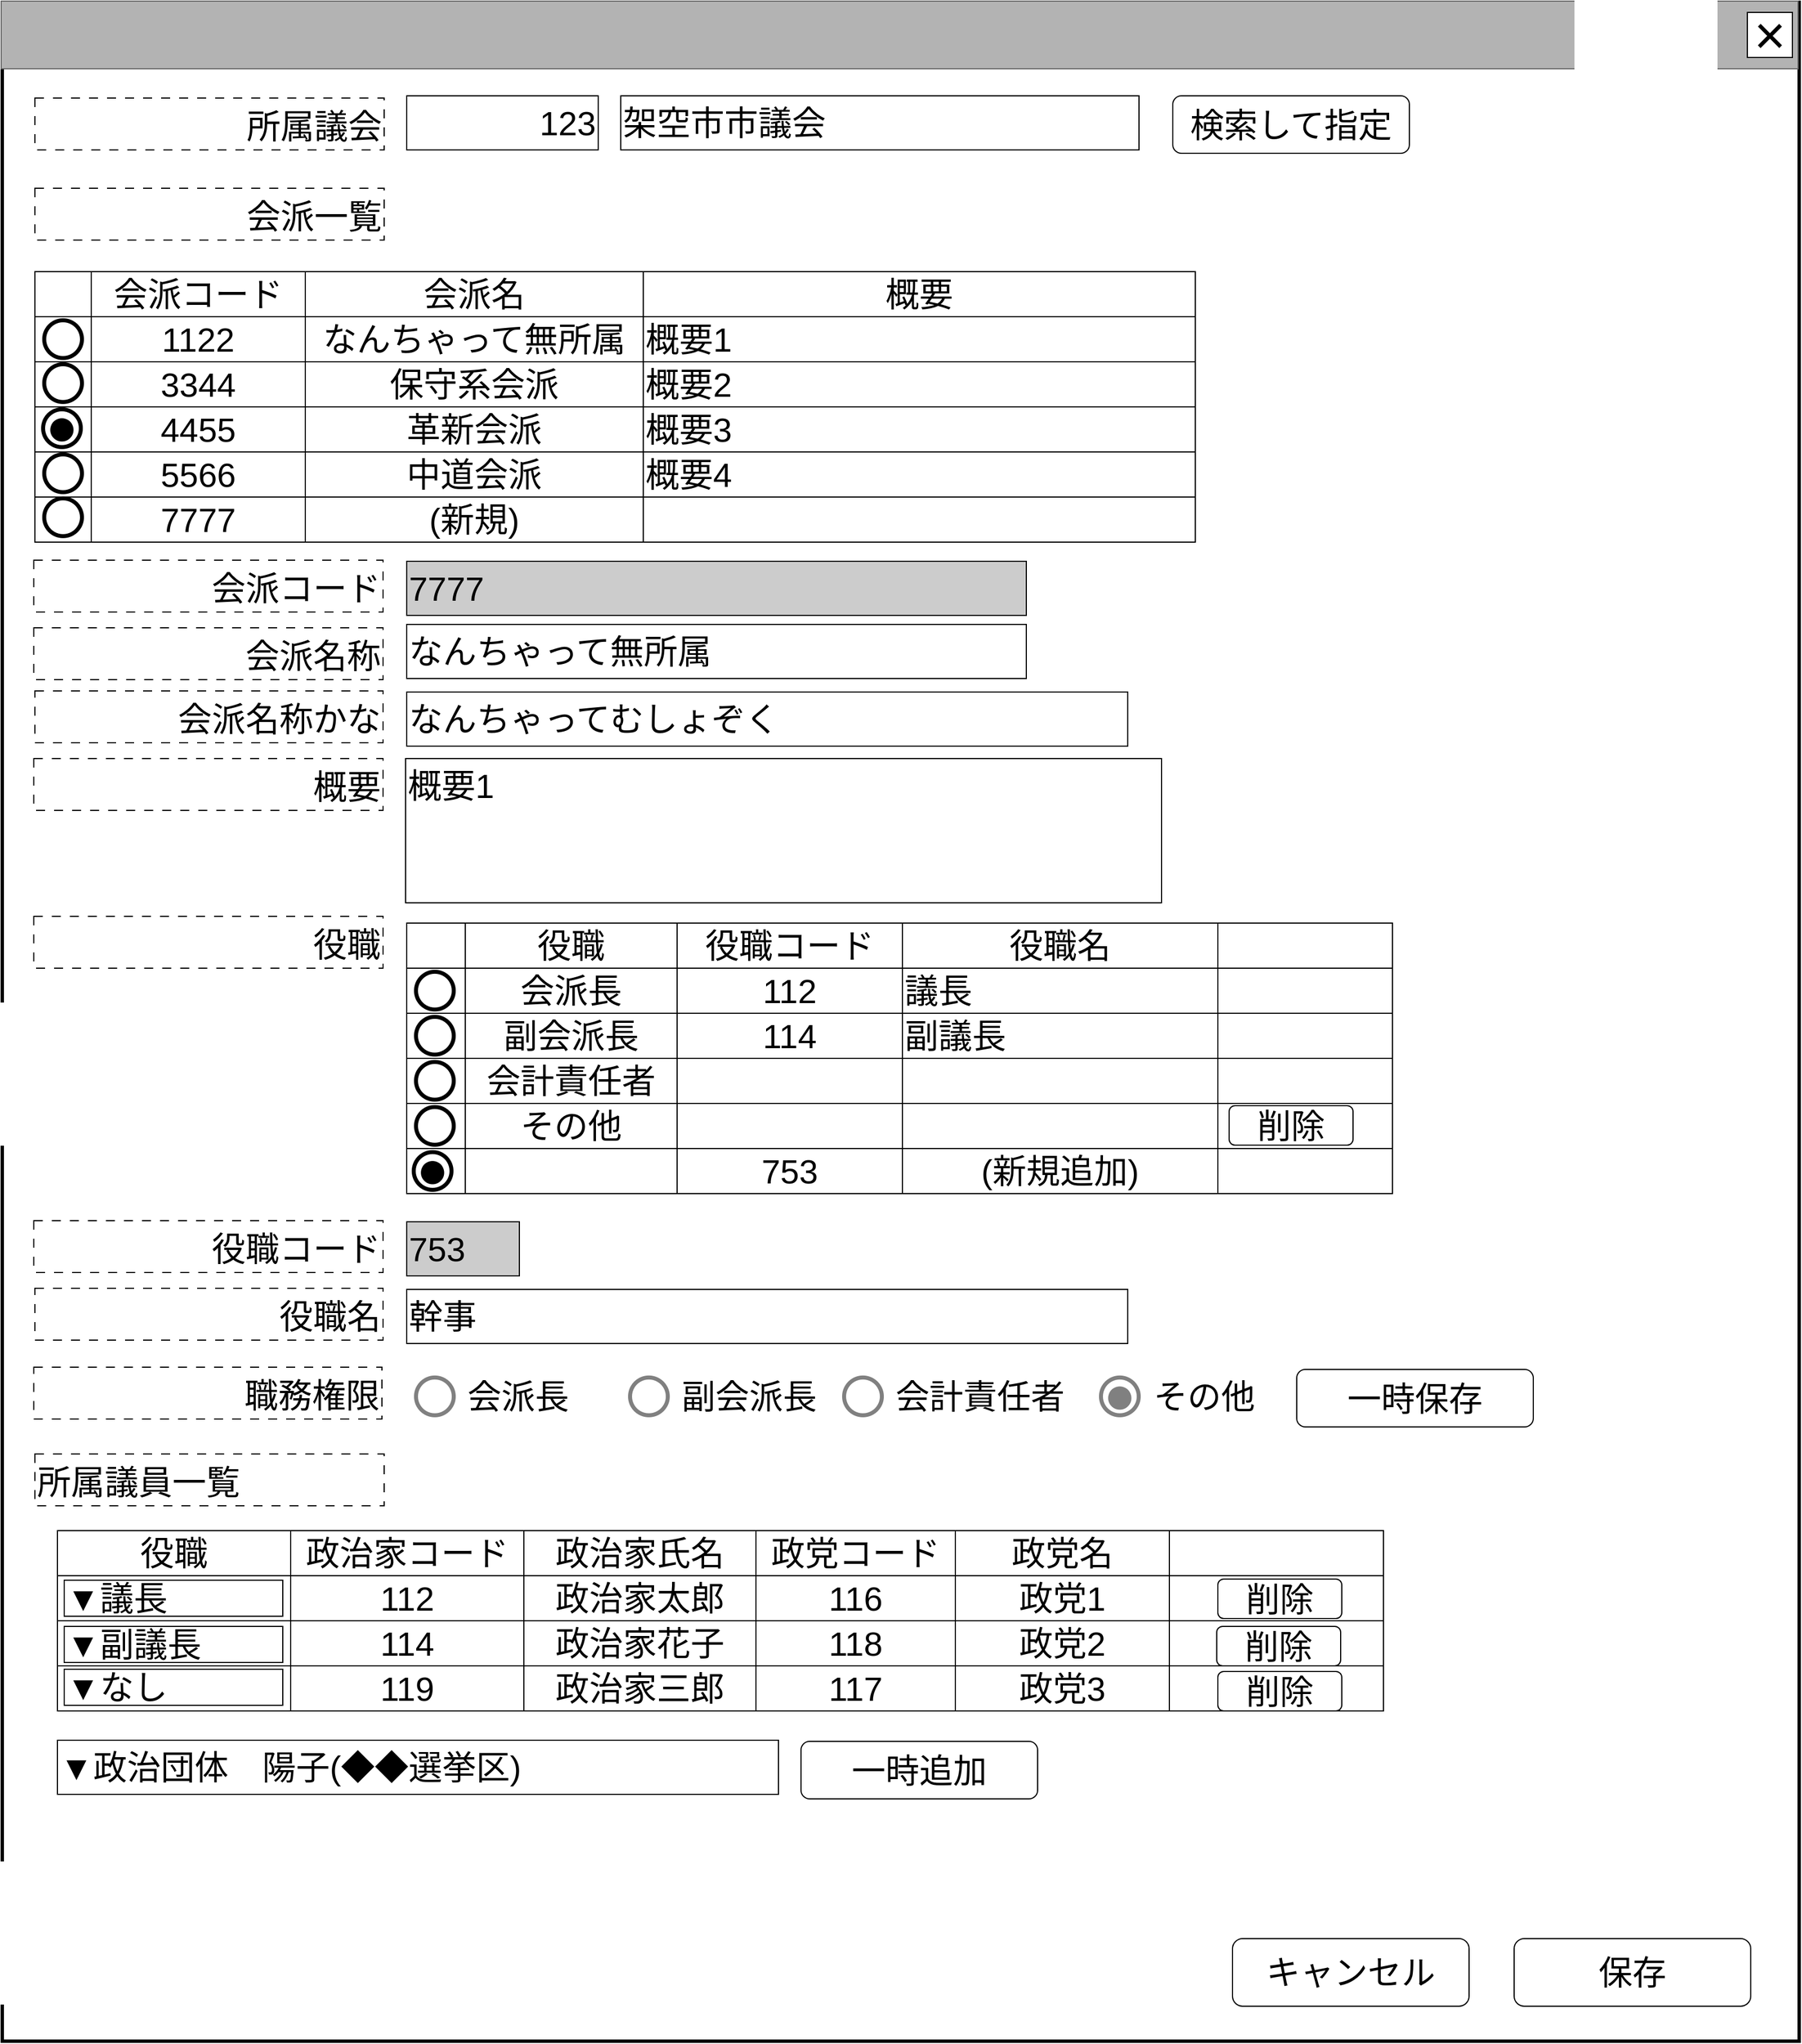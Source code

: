 <mxfile version="24.1.0" type="device">
  <diagram name="ページ1" id="LE8fIzdrHe0wcv1LTvfw">
    <mxGraphModel dx="866" dy="518" grid="1" gridSize="10" guides="1" tooltips="1" connect="1" arrows="1" fold="1" page="1" pageScale="1" pageWidth="1600" pageHeight="1200" math="0" shadow="0">
      <root>
        <mxCell id="0" />
        <mxCell id="cFaB45KztUIKXS-_cTrr-4" value="背景" style="locked=1;" parent="0" visible="0" />
        <mxCell id="cFaB45KztUIKXS-_cTrr-5" value="" style="rounded=0;whiteSpace=wrap;html=1;strokeWidth=3;" parent="cFaB45KztUIKXS-_cTrr-4" vertex="1">
          <mxGeometry x="1" y="1" width="1595" height="1180" as="geometry" />
        </mxCell>
        <mxCell id="cFaB45KztUIKXS-_cTrr-6" value="" style="rounded=0;whiteSpace=wrap;html=1;fillColor=#B3B3B3;fontColor=#333333;strokeColor=#666666;" parent="cFaB45KztUIKXS-_cTrr-4" vertex="1">
          <mxGeometry width="1595" height="60" as="geometry" />
        </mxCell>
        <mxCell id="cFaB45KztUIKXS-_cTrr-7" value="&lt;font style=&quot;font-size: 48px;&quot;&gt;×&lt;/font&gt;" style="rounded=0;whiteSpace=wrap;html=1;" parent="cFaB45KztUIKXS-_cTrr-4" vertex="1">
          <mxGeometry x="1550" y="10" width="40" height="40" as="geometry" />
        </mxCell>
        <mxCell id="cFaB45KztUIKXS-_cTrr-8" value="" style="rounded=0;whiteSpace=wrap;html=1;" parent="cFaB45KztUIKXS-_cTrr-4" vertex="1">
          <mxGeometry x="830" y="670" width="120" height="60" as="geometry" />
        </mxCell>
        <mxCell id="cFaB45KztUIKXS-_cTrr-9" value="ウインドウ" style="locked=1;" parent="0" />
        <mxCell id="cFaB45KztUIKXS-_cTrr-10" value="" style="rounded=0;whiteSpace=wrap;html=1;strokeWidth=3;" parent="cFaB45KztUIKXS-_cTrr-9" vertex="1">
          <mxGeometry x="1" y="1" width="1595" height="1809" as="geometry" />
        </mxCell>
        <mxCell id="cFaB45KztUIKXS-_cTrr-11" value="" style="rounded=0;whiteSpace=wrap;html=1;fillColor=#B3B3B3;fontColor=#333333;strokeColor=#666666;" parent="cFaB45KztUIKXS-_cTrr-9" vertex="1">
          <mxGeometry width="1595" height="60" as="geometry" />
        </mxCell>
        <mxCell id="cFaB45KztUIKXS-_cTrr-12" value="&lt;font style=&quot;font-size: 48px;&quot;&gt;×&lt;/font&gt;" style="rounded=0;whiteSpace=wrap;html=1;" parent="cFaB45KztUIKXS-_cTrr-9" vertex="1">
          <mxGeometry x="1550" y="10" width="40" height="40" as="geometry" />
        </mxCell>
        <mxCell id="cFaB45KztUIKXS-_cTrr-14" value="名称未設定レイヤ" style="" parent="0" />
        <mxCell id="kxWkAaZomFuKM2yIZcbC-56" value="" style="shape=table;startSize=0;container=1;collapsible=0;childLayout=tableLayout;fontSize=16;" parent="cFaB45KztUIKXS-_cTrr-14" vertex="1">
          <mxGeometry x="30" y="240" width="1030" height="240" as="geometry" />
        </mxCell>
        <mxCell id="kxWkAaZomFuKM2yIZcbC-57" value="" style="shape=tableRow;horizontal=0;startSize=0;swimlaneHead=0;swimlaneBody=0;strokeColor=inherit;top=0;left=0;bottom=0;right=0;collapsible=0;dropTarget=0;fillColor=none;points=[[0,0.5],[1,0.5]];portConstraint=eastwest;fontSize=16;" parent="kxWkAaZomFuKM2yIZcbC-56" vertex="1">
          <mxGeometry width="1030" height="40" as="geometry" />
        </mxCell>
        <mxCell id="kxWkAaZomFuKM2yIZcbC-58" value="" style="shape=partialRectangle;html=1;whiteSpace=wrap;connectable=0;strokeColor=inherit;overflow=hidden;fillColor=none;top=0;left=0;bottom=0;right=0;pointerEvents=1;fontSize=16;" parent="kxWkAaZomFuKM2yIZcbC-57" vertex="1">
          <mxGeometry width="50" height="40" as="geometry">
            <mxRectangle width="50" height="40" as="alternateBounds" />
          </mxGeometry>
        </mxCell>
        <mxCell id="auQGhdGy_nrCcuV3ys4A-0" value="&lt;font style=&quot;font-size: 30px;&quot;&gt;会派コード&lt;/font&gt;" style="shape=partialRectangle;html=1;whiteSpace=wrap;connectable=0;strokeColor=inherit;overflow=hidden;fillColor=none;top=0;left=0;bottom=0;right=0;pointerEvents=1;fontSize=16;" parent="kxWkAaZomFuKM2yIZcbC-57" vertex="1">
          <mxGeometry x="50" width="190" height="40" as="geometry">
            <mxRectangle width="190" height="40" as="alternateBounds" />
          </mxGeometry>
        </mxCell>
        <mxCell id="auQGhdGy_nrCcuV3ys4A-6" value="&lt;font style=&quot;font-size: 30px;&quot;&gt;会派名&lt;/font&gt;" style="shape=partialRectangle;html=1;whiteSpace=wrap;connectable=0;strokeColor=inherit;overflow=hidden;fillColor=none;top=0;left=0;bottom=0;right=0;pointerEvents=1;fontSize=16;" parent="kxWkAaZomFuKM2yIZcbC-57" vertex="1">
          <mxGeometry x="240" width="300" height="40" as="geometry">
            <mxRectangle width="300" height="40" as="alternateBounds" />
          </mxGeometry>
        </mxCell>
        <mxCell id="kxWkAaZomFuKM2yIZcbC-61" value="&lt;font style=&quot;font-size: 30px;&quot;&gt;概要&lt;/font&gt;" style="shape=partialRectangle;html=1;whiteSpace=wrap;connectable=0;strokeColor=inherit;overflow=hidden;fillColor=none;top=0;left=0;bottom=0;right=0;pointerEvents=1;fontSize=16;" parent="kxWkAaZomFuKM2yIZcbC-57" vertex="1">
          <mxGeometry x="540" width="490" height="40" as="geometry">
            <mxRectangle width="490" height="40" as="alternateBounds" />
          </mxGeometry>
        </mxCell>
        <mxCell id="kxWkAaZomFuKM2yIZcbC-64" value="" style="shape=tableRow;horizontal=0;startSize=0;swimlaneHead=0;swimlaneBody=0;strokeColor=inherit;top=0;left=0;bottom=0;right=0;collapsible=0;dropTarget=0;fillColor=none;points=[[0,0.5],[1,0.5]];portConstraint=eastwest;fontSize=16;" parent="kxWkAaZomFuKM2yIZcbC-56" vertex="1">
          <mxGeometry y="40" width="1030" height="40" as="geometry" />
        </mxCell>
        <mxCell id="kxWkAaZomFuKM2yIZcbC-65" value="" style="shape=partialRectangle;html=1;whiteSpace=wrap;connectable=0;strokeColor=inherit;overflow=hidden;fillColor=none;top=0;left=0;bottom=0;right=0;pointerEvents=1;fontSize=16;" parent="kxWkAaZomFuKM2yIZcbC-64" vertex="1">
          <mxGeometry width="50" height="40" as="geometry">
            <mxRectangle width="50" height="40" as="alternateBounds" />
          </mxGeometry>
        </mxCell>
        <mxCell id="auQGhdGy_nrCcuV3ys4A-1" value="&lt;font style=&quot;font-size: 30px;&quot;&gt;1122&lt;/font&gt;" style="shape=partialRectangle;html=1;whiteSpace=wrap;connectable=0;strokeColor=inherit;overflow=hidden;fillColor=none;top=0;left=0;bottom=0;right=0;pointerEvents=1;fontSize=16;" parent="kxWkAaZomFuKM2yIZcbC-64" vertex="1">
          <mxGeometry x="50" width="190" height="40" as="geometry">
            <mxRectangle width="190" height="40" as="alternateBounds" />
          </mxGeometry>
        </mxCell>
        <mxCell id="auQGhdGy_nrCcuV3ys4A-7" value="&lt;font style=&quot;font-size: 30px;&quot;&gt;なんちゃって無所属&lt;/font&gt;" style="shape=partialRectangle;html=1;whiteSpace=wrap;connectable=0;strokeColor=inherit;overflow=hidden;fillColor=none;top=0;left=0;bottom=0;right=0;pointerEvents=1;fontSize=16;" parent="kxWkAaZomFuKM2yIZcbC-64" vertex="1">
          <mxGeometry x="240" width="300" height="40" as="geometry">
            <mxRectangle width="300" height="40" as="alternateBounds" />
          </mxGeometry>
        </mxCell>
        <mxCell id="kxWkAaZomFuKM2yIZcbC-68" value="&lt;font style=&quot;font-size: 30px;&quot;&gt;概要1&lt;/font&gt;" style="shape=partialRectangle;html=1;whiteSpace=wrap;connectable=0;strokeColor=inherit;overflow=hidden;fillColor=none;top=0;left=0;bottom=0;right=0;pointerEvents=1;fontSize=16;align=left;" parent="kxWkAaZomFuKM2yIZcbC-64" vertex="1">
          <mxGeometry x="540" width="490" height="40" as="geometry">
            <mxRectangle width="490" height="40" as="alternateBounds" />
          </mxGeometry>
        </mxCell>
        <mxCell id="kxWkAaZomFuKM2yIZcbC-71" value="" style="shape=tableRow;horizontal=0;startSize=0;swimlaneHead=0;swimlaneBody=0;strokeColor=inherit;top=0;left=0;bottom=0;right=0;collapsible=0;dropTarget=0;fillColor=none;points=[[0,0.5],[1,0.5]];portConstraint=eastwest;fontSize=16;align=left;" parent="kxWkAaZomFuKM2yIZcbC-56" vertex="1">
          <mxGeometry y="80" width="1030" height="40" as="geometry" />
        </mxCell>
        <mxCell id="kxWkAaZomFuKM2yIZcbC-72" value="" style="shape=partialRectangle;html=1;whiteSpace=wrap;connectable=0;strokeColor=inherit;overflow=hidden;fillColor=none;top=0;left=0;bottom=0;right=0;pointerEvents=1;fontSize=16;" parent="kxWkAaZomFuKM2yIZcbC-71" vertex="1">
          <mxGeometry width="50" height="40" as="geometry">
            <mxRectangle width="50" height="40" as="alternateBounds" />
          </mxGeometry>
        </mxCell>
        <mxCell id="auQGhdGy_nrCcuV3ys4A-2" value="&lt;font style=&quot;font-size: 30px;&quot;&gt;3344&lt;/font&gt;" style="shape=partialRectangle;html=1;whiteSpace=wrap;connectable=0;strokeColor=inherit;overflow=hidden;fillColor=none;top=0;left=0;bottom=0;right=0;pointerEvents=1;fontSize=16;" parent="kxWkAaZomFuKM2yIZcbC-71" vertex="1">
          <mxGeometry x="50" width="190" height="40" as="geometry">
            <mxRectangle width="190" height="40" as="alternateBounds" />
          </mxGeometry>
        </mxCell>
        <mxCell id="auQGhdGy_nrCcuV3ys4A-8" value="&lt;font style=&quot;font-size: 30px;&quot;&gt;保守系会派&lt;br&gt;&lt;/font&gt;" style="shape=partialRectangle;html=1;whiteSpace=wrap;connectable=0;strokeColor=inherit;overflow=hidden;fillColor=none;top=0;left=0;bottom=0;right=0;pointerEvents=1;fontSize=16;" parent="kxWkAaZomFuKM2yIZcbC-71" vertex="1">
          <mxGeometry x="240" width="300" height="40" as="geometry">
            <mxRectangle width="300" height="40" as="alternateBounds" />
          </mxGeometry>
        </mxCell>
        <mxCell id="kxWkAaZomFuKM2yIZcbC-75" value="&lt;font style=&quot;font-size: 30px;&quot;&gt;概要2&lt;/font&gt;" style="shape=partialRectangle;html=1;whiteSpace=wrap;connectable=0;strokeColor=inherit;overflow=hidden;fillColor=none;top=0;left=0;bottom=0;right=0;pointerEvents=1;fontSize=16;align=left;" parent="kxWkAaZomFuKM2yIZcbC-71" vertex="1">
          <mxGeometry x="540" width="490" height="40" as="geometry">
            <mxRectangle width="490" height="40" as="alternateBounds" />
          </mxGeometry>
        </mxCell>
        <mxCell id="kxWkAaZomFuKM2yIZcbC-78" style="shape=tableRow;horizontal=0;startSize=0;swimlaneHead=0;swimlaneBody=0;strokeColor=inherit;top=0;left=0;bottom=0;right=0;collapsible=0;dropTarget=0;fillColor=none;points=[[0,0.5],[1,0.5]];portConstraint=eastwest;fontSize=16;" parent="kxWkAaZomFuKM2yIZcbC-56" vertex="1">
          <mxGeometry y="120" width="1030" height="40" as="geometry" />
        </mxCell>
        <mxCell id="kxWkAaZomFuKM2yIZcbC-79" style="shape=partialRectangle;html=1;whiteSpace=wrap;connectable=0;strokeColor=inherit;overflow=hidden;fillColor=none;top=0;left=0;bottom=0;right=0;pointerEvents=1;fontSize=16;" parent="kxWkAaZomFuKM2yIZcbC-78" vertex="1">
          <mxGeometry width="50" height="40" as="geometry">
            <mxRectangle width="50" height="40" as="alternateBounds" />
          </mxGeometry>
        </mxCell>
        <mxCell id="auQGhdGy_nrCcuV3ys4A-3" value="&lt;font style=&quot;font-size: 30px;&quot;&gt;4455&lt;/font&gt;" style="shape=partialRectangle;html=1;whiteSpace=wrap;connectable=0;strokeColor=inherit;overflow=hidden;fillColor=none;top=0;left=0;bottom=0;right=0;pointerEvents=1;fontSize=16;" parent="kxWkAaZomFuKM2yIZcbC-78" vertex="1">
          <mxGeometry x="50" width="190" height="40" as="geometry">
            <mxRectangle width="190" height="40" as="alternateBounds" />
          </mxGeometry>
        </mxCell>
        <mxCell id="auQGhdGy_nrCcuV3ys4A-9" value="&lt;font style=&quot;font-size: 30px;&quot;&gt;革新会派&lt;br&gt;&lt;/font&gt;" style="shape=partialRectangle;html=1;whiteSpace=wrap;connectable=0;strokeColor=inherit;overflow=hidden;fillColor=none;top=0;left=0;bottom=0;right=0;pointerEvents=1;fontSize=16;" parent="kxWkAaZomFuKM2yIZcbC-78" vertex="1">
          <mxGeometry x="240" width="300" height="40" as="geometry">
            <mxRectangle width="300" height="40" as="alternateBounds" />
          </mxGeometry>
        </mxCell>
        <mxCell id="kxWkAaZomFuKM2yIZcbC-82" value="&lt;span style=&quot;font-size: 30px;&quot;&gt;概要3&lt;/span&gt;" style="shape=partialRectangle;html=1;whiteSpace=wrap;connectable=0;strokeColor=inherit;overflow=hidden;fillColor=none;top=0;left=0;bottom=0;right=0;pointerEvents=1;fontSize=16;align=left;" parent="kxWkAaZomFuKM2yIZcbC-78" vertex="1">
          <mxGeometry x="540" width="490" height="40" as="geometry">
            <mxRectangle width="490" height="40" as="alternateBounds" />
          </mxGeometry>
        </mxCell>
        <mxCell id="kxWkAaZomFuKM2yIZcbC-85" style="shape=tableRow;horizontal=0;startSize=0;swimlaneHead=0;swimlaneBody=0;strokeColor=inherit;top=0;left=0;bottom=0;right=0;collapsible=0;dropTarget=0;fillColor=none;points=[[0,0.5],[1,0.5]];portConstraint=eastwest;fontSize=16;" parent="kxWkAaZomFuKM2yIZcbC-56" vertex="1">
          <mxGeometry y="160" width="1030" height="40" as="geometry" />
        </mxCell>
        <mxCell id="kxWkAaZomFuKM2yIZcbC-86" style="shape=partialRectangle;html=1;whiteSpace=wrap;connectable=0;strokeColor=inherit;overflow=hidden;fillColor=none;top=0;left=0;bottom=0;right=0;pointerEvents=1;fontSize=16;" parent="kxWkAaZomFuKM2yIZcbC-85" vertex="1">
          <mxGeometry width="50" height="40" as="geometry">
            <mxRectangle width="50" height="40" as="alternateBounds" />
          </mxGeometry>
        </mxCell>
        <mxCell id="auQGhdGy_nrCcuV3ys4A-4" value="&lt;font style=&quot;font-size: 30px;&quot;&gt;5566&lt;/font&gt;" style="shape=partialRectangle;html=1;whiteSpace=wrap;connectable=0;strokeColor=inherit;overflow=hidden;fillColor=none;top=0;left=0;bottom=0;right=0;pointerEvents=1;fontSize=16;" parent="kxWkAaZomFuKM2yIZcbC-85" vertex="1">
          <mxGeometry x="50" width="190" height="40" as="geometry">
            <mxRectangle width="190" height="40" as="alternateBounds" />
          </mxGeometry>
        </mxCell>
        <mxCell id="auQGhdGy_nrCcuV3ys4A-10" value="&lt;font style=&quot;font-size: 30px;&quot;&gt;中道会派&lt;/font&gt;" style="shape=partialRectangle;html=1;whiteSpace=wrap;connectable=0;strokeColor=inherit;overflow=hidden;fillColor=none;top=0;left=0;bottom=0;right=0;pointerEvents=1;fontSize=16;" parent="kxWkAaZomFuKM2yIZcbC-85" vertex="1">
          <mxGeometry x="240" width="300" height="40" as="geometry">
            <mxRectangle width="300" height="40" as="alternateBounds" />
          </mxGeometry>
        </mxCell>
        <mxCell id="kxWkAaZomFuKM2yIZcbC-89" value="&lt;div style=&quot;&quot;&gt;&lt;span style=&quot;font-size: 30px; background-color: initial;&quot;&gt;概要4&lt;/span&gt;&lt;/div&gt;" style="shape=partialRectangle;html=1;whiteSpace=wrap;connectable=0;strokeColor=inherit;overflow=hidden;fillColor=none;top=0;left=0;bottom=0;right=0;pointerEvents=1;fontSize=16;align=left;" parent="kxWkAaZomFuKM2yIZcbC-85" vertex="1">
          <mxGeometry x="540" width="490" height="40" as="geometry">
            <mxRectangle width="490" height="40" as="alternateBounds" />
          </mxGeometry>
        </mxCell>
        <mxCell id="kxWkAaZomFuKM2yIZcbC-92" style="shape=tableRow;horizontal=0;startSize=0;swimlaneHead=0;swimlaneBody=0;strokeColor=inherit;top=0;left=0;bottom=0;right=0;collapsible=0;dropTarget=0;fillColor=none;points=[[0,0.5],[1,0.5]];portConstraint=eastwest;fontSize=16;" parent="kxWkAaZomFuKM2yIZcbC-56" vertex="1">
          <mxGeometry y="200" width="1030" height="40" as="geometry" />
        </mxCell>
        <mxCell id="kxWkAaZomFuKM2yIZcbC-93" style="shape=partialRectangle;html=1;whiteSpace=wrap;connectable=0;strokeColor=inherit;overflow=hidden;fillColor=none;top=0;left=0;bottom=0;right=0;pointerEvents=1;fontSize=16;" parent="kxWkAaZomFuKM2yIZcbC-92" vertex="1">
          <mxGeometry width="50" height="40" as="geometry">
            <mxRectangle width="50" height="40" as="alternateBounds" />
          </mxGeometry>
        </mxCell>
        <mxCell id="auQGhdGy_nrCcuV3ys4A-5" value="&lt;font style=&quot;font-size: 30px;&quot;&gt;7777&lt;/font&gt;" style="shape=partialRectangle;html=1;whiteSpace=wrap;connectable=0;strokeColor=inherit;overflow=hidden;fillColor=none;top=0;left=0;bottom=0;right=0;pointerEvents=1;fontSize=16;" parent="kxWkAaZomFuKM2yIZcbC-92" vertex="1">
          <mxGeometry x="50" width="190" height="40" as="geometry">
            <mxRectangle width="190" height="40" as="alternateBounds" />
          </mxGeometry>
        </mxCell>
        <mxCell id="auQGhdGy_nrCcuV3ys4A-11" value="&lt;font style=&quot;font-size: 30px;&quot;&gt;(新規)&lt;/font&gt;" style="shape=partialRectangle;html=1;whiteSpace=wrap;connectable=0;strokeColor=inherit;overflow=hidden;fillColor=none;top=0;left=0;bottom=0;right=0;pointerEvents=1;fontSize=16;" parent="kxWkAaZomFuKM2yIZcbC-92" vertex="1">
          <mxGeometry x="240" width="300" height="40" as="geometry">
            <mxRectangle width="300" height="40" as="alternateBounds" />
          </mxGeometry>
        </mxCell>
        <mxCell id="kxWkAaZomFuKM2yIZcbC-96" style="shape=partialRectangle;html=1;whiteSpace=wrap;connectable=0;strokeColor=inherit;overflow=hidden;fillColor=none;top=0;left=0;bottom=0;right=0;pointerEvents=1;fontSize=16;" parent="kxWkAaZomFuKM2yIZcbC-92" vertex="1">
          <mxGeometry x="540" width="490" height="40" as="geometry">
            <mxRectangle width="490" height="40" as="alternateBounds" />
          </mxGeometry>
        </mxCell>
        <mxCell id="cDHuPOXS9VM1hq6QltUD-37" value="&lt;span style=&quot;font-size: 30px;&quot;&gt;概要&lt;/span&gt;" style="rounded=0;whiteSpace=wrap;html=1;align=right;dashed=1;dashPattern=8 8;verticalAlign=bottom;" parent="cFaB45KztUIKXS-_cTrr-14" vertex="1">
          <mxGeometry x="29" y="672" width="310" height="46" as="geometry" />
        </mxCell>
        <mxCell id="cDHuPOXS9VM1hq6QltUD-43" value="&lt;span style=&quot;font-size: 30px;&quot;&gt;会派コード&lt;/span&gt;" style="rounded=0;whiteSpace=wrap;html=1;align=right;dashed=1;dashPattern=8 8;verticalAlign=bottom;" parent="cFaB45KztUIKXS-_cTrr-14" vertex="1">
          <mxGeometry x="29" y="496" width="310" height="46" as="geometry" />
        </mxCell>
        <mxCell id="cDHuPOXS9VM1hq6QltUD-46" value="&lt;span style=&quot;font-size: 30px;&quot;&gt;なんちゃって無所属&lt;/span&gt;" style="rounded=0;whiteSpace=wrap;html=1;align=left;" parent="cFaB45KztUIKXS-_cTrr-14" vertex="1">
          <mxGeometry x="360" y="553" width="550" height="48" as="geometry" />
        </mxCell>
        <mxCell id="cDHuPOXS9VM1hq6QltUD-47" value="&lt;span style=&quot;font-size: 30px;&quot;&gt;会派名称かな&lt;/span&gt;" style="rounded=0;whiteSpace=wrap;html=1;align=right;dashed=1;dashPattern=8 8;verticalAlign=bottom;" parent="cFaB45KztUIKXS-_cTrr-14" vertex="1">
          <mxGeometry x="30" y="612" width="309" height="46" as="geometry" />
        </mxCell>
        <mxCell id="cDHuPOXS9VM1hq6QltUD-48" value="&lt;span style=&quot;font-size: 30px;&quot;&gt;なんちゃってむしょぞく&lt;/span&gt;" style="rounded=0;whiteSpace=wrap;html=1;align=left;" parent="cFaB45KztUIKXS-_cTrr-14" vertex="1">
          <mxGeometry x="360" y="613" width="640" height="48" as="geometry" />
        </mxCell>
        <mxCell id="cDHuPOXS9VM1hq6QltUD-49" value="&lt;font style=&quot;font-size: 30px;&quot;&gt;7777&lt;/font&gt;" style="rounded=0;whiteSpace=wrap;html=1;align=left;fillColor=#CCCCCC;" parent="cFaB45KztUIKXS-_cTrr-14" vertex="1">
          <mxGeometry x="360" y="497" width="550" height="48" as="geometry" />
        </mxCell>
        <mxCell id="kxWkAaZomFuKM2yIZcbC-49" value="&lt;font style=&quot;font-size: 84px;&quot;&gt;○&lt;/font&gt;" style="text;html=1;strokeColor=none;fillColor=none;align=center;verticalAlign=middle;whiteSpace=wrap;rounded=0;fontSize=60;" parent="cFaB45KztUIKXS-_cTrr-14" vertex="1">
          <mxGeometry x="25" y="281" width="60" height="30" as="geometry" />
        </mxCell>
        <mxCell id="kxWkAaZomFuKM2yIZcbC-51" value="&lt;font style=&quot;font-size: 84px;&quot;&gt;○&lt;/font&gt;" style="text;html=1;strokeColor=none;fillColor=none;align=center;verticalAlign=middle;whiteSpace=wrap;rounded=0;fontSize=60;" parent="cFaB45KztUIKXS-_cTrr-14" vertex="1">
          <mxGeometry x="25" y="320" width="60" height="30" as="geometry" />
        </mxCell>
        <mxCell id="kxWkAaZomFuKM2yIZcbC-53" value="&lt;font style=&quot;font-size: 84px;&quot;&gt;○&lt;/font&gt;" style="text;html=1;strokeColor=none;fillColor=none;align=center;verticalAlign=middle;whiteSpace=wrap;rounded=0;fontSize=60;" parent="cFaB45KztUIKXS-_cTrr-14" vertex="1">
          <mxGeometry x="24" y="360" width="60" height="30" as="geometry" />
        </mxCell>
        <mxCell id="kxWkAaZomFuKM2yIZcbC-54" value="&lt;font style=&quot;font-size: 48px;&quot;&gt;●&lt;/font&gt;" style="text;html=1;strokeColor=none;fillColor=none;align=center;verticalAlign=middle;whiteSpace=wrap;rounded=0;fontSize=48;" parent="cFaB45KztUIKXS-_cTrr-14" vertex="1">
          <mxGeometry x="24" y="362" width="60" height="30" as="geometry" />
        </mxCell>
        <mxCell id="kxWkAaZomFuKM2yIZcbC-55" value="&lt;font style=&quot;font-size: 84px;&quot;&gt;○&lt;/font&gt;" style="text;html=1;strokeColor=none;fillColor=none;align=center;verticalAlign=middle;whiteSpace=wrap;rounded=0;fontSize=60;" parent="cFaB45KztUIKXS-_cTrr-14" vertex="1">
          <mxGeometry x="25" y="400" width="60" height="30" as="geometry" />
        </mxCell>
        <mxCell id="kxWkAaZomFuKM2yIZcbC-106" value="&lt;span style=&quot;font-size: 30px;&quot;&gt;概要1&lt;br&gt;&lt;/span&gt;" style="rounded=0;whiteSpace=wrap;html=1;align=left;verticalAlign=top;" parent="cFaB45KztUIKXS-_cTrr-14" vertex="1">
          <mxGeometry x="359" y="672" width="671" height="128" as="geometry" />
        </mxCell>
        <mxCell id="kxWkAaZomFuKM2yIZcbC-107" value="&lt;span style=&quot;font-size: 30px;&quot;&gt;123&lt;br&gt;&lt;/span&gt;" style="rounded=0;whiteSpace=wrap;html=1;align=right;" parent="cFaB45KztUIKXS-_cTrr-14" vertex="1">
          <mxGeometry x="360" y="84" width="170" height="48" as="geometry" />
        </mxCell>
        <mxCell id="kxWkAaZomFuKM2yIZcbC-108" value="&lt;span style=&quot;font-size: 30px;&quot;&gt;所属議会&lt;/span&gt;" style="rounded=0;whiteSpace=wrap;html=1;align=right;dashed=1;dashPattern=8 8;verticalAlign=bottom;" parent="cFaB45KztUIKXS-_cTrr-14" vertex="1">
          <mxGeometry x="30" y="86" width="310" height="46" as="geometry" />
        </mxCell>
        <mxCell id="kxWkAaZomFuKM2yIZcbC-109" value="&lt;font style=&quot;font-size: 30px;&quot;&gt;架空市市議会&lt;/font&gt;&lt;span style=&quot;font-size: 30px;&quot;&gt;&lt;br&gt;&lt;/span&gt;" style="rounded=0;whiteSpace=wrap;html=1;align=left;" parent="cFaB45KztUIKXS-_cTrr-14" vertex="1">
          <mxGeometry x="550" y="84" width="460" height="48" as="geometry" />
        </mxCell>
        <mxCell id="kxWkAaZomFuKM2yIZcbC-110" value="&lt;span style=&quot;font-size: 30px;&quot;&gt;会派一覧&lt;/span&gt;" style="rounded=0;whiteSpace=wrap;html=1;align=right;dashed=1;dashPattern=8 8;verticalAlign=bottom;" parent="cFaB45KztUIKXS-_cTrr-14" vertex="1">
          <mxGeometry x="30" y="166" width="310" height="46" as="geometry" />
        </mxCell>
        <mxCell id="kxWkAaZomFuKM2yIZcbC-111" value="" style="shape=table;startSize=0;container=1;collapsible=0;childLayout=tableLayout;fontSize=16;" parent="cFaB45KztUIKXS-_cTrr-14" vertex="1">
          <mxGeometry x="50" y="1357" width="1177" height="160" as="geometry" />
        </mxCell>
        <mxCell id="kxWkAaZomFuKM2yIZcbC-112" value="" style="shape=tableRow;horizontal=0;startSize=0;swimlaneHead=0;swimlaneBody=0;strokeColor=inherit;top=0;left=0;bottom=0;right=0;collapsible=0;dropTarget=0;fillColor=none;points=[[0,0.5],[1,0.5]];portConstraint=eastwest;fontSize=16;" parent="kxWkAaZomFuKM2yIZcbC-111" vertex="1">
          <mxGeometry width="1177" height="40" as="geometry" />
        </mxCell>
        <mxCell id="h00NxnYhf-O3vJvK6x-P-5" value="&lt;font style=&quot;font-size: 30px;&quot;&gt;役職&lt;/font&gt;" style="shape=partialRectangle;html=1;whiteSpace=wrap;connectable=0;strokeColor=inherit;overflow=hidden;fillColor=none;top=0;left=0;bottom=0;right=0;pointerEvents=1;fontSize=16;" parent="kxWkAaZomFuKM2yIZcbC-112" vertex="1">
          <mxGeometry width="207" height="40" as="geometry">
            <mxRectangle width="207" height="40" as="alternateBounds" />
          </mxGeometry>
        </mxCell>
        <mxCell id="kxWkAaZomFuKM2yIZcbC-113" value="&lt;font style=&quot;font-size: 30px;&quot;&gt;政治家コード&lt;/font&gt;" style="shape=partialRectangle;html=1;whiteSpace=wrap;connectable=0;strokeColor=inherit;overflow=hidden;fillColor=none;top=0;left=0;bottom=0;right=0;pointerEvents=1;fontSize=16;" parent="kxWkAaZomFuKM2yIZcbC-112" vertex="1">
          <mxGeometry x="207" width="207" height="40" as="geometry">
            <mxRectangle width="207" height="40" as="alternateBounds" />
          </mxGeometry>
        </mxCell>
        <mxCell id="kxWkAaZomFuKM2yIZcbC-114" value="&lt;font style=&quot;font-size: 30px;&quot;&gt;政治家氏名&lt;/font&gt;" style="shape=partialRectangle;html=1;whiteSpace=wrap;connectable=0;strokeColor=inherit;overflow=hidden;fillColor=none;top=0;left=0;bottom=0;right=0;pointerEvents=1;fontSize=16;" parent="kxWkAaZomFuKM2yIZcbC-112" vertex="1">
          <mxGeometry x="414" width="206" height="40" as="geometry">
            <mxRectangle width="206" height="40" as="alternateBounds" />
          </mxGeometry>
        </mxCell>
        <mxCell id="kxWkAaZomFuKM2yIZcbC-115" value="&lt;font style=&quot;font-size: 30px;&quot;&gt;政党コード&lt;/font&gt;" style="shape=partialRectangle;html=1;whiteSpace=wrap;connectable=0;strokeColor=inherit;overflow=hidden;fillColor=none;top=0;left=0;bottom=0;right=0;pointerEvents=1;fontSize=16;" parent="kxWkAaZomFuKM2yIZcbC-112" vertex="1">
          <mxGeometry x="620" width="177" height="40" as="geometry">
            <mxRectangle width="177" height="40" as="alternateBounds" />
          </mxGeometry>
        </mxCell>
        <mxCell id="kxWkAaZomFuKM2yIZcbC-131" value="&lt;font style=&quot;font-size: 30px;&quot;&gt;政党名&lt;/font&gt;" style="shape=partialRectangle;html=1;whiteSpace=wrap;connectable=0;strokeColor=inherit;overflow=hidden;fillColor=none;top=0;left=0;bottom=0;right=0;pointerEvents=1;fontSize=16;" parent="kxWkAaZomFuKM2yIZcbC-112" vertex="1">
          <mxGeometry x="797" width="190" height="40" as="geometry">
            <mxRectangle width="190" height="40" as="alternateBounds" />
          </mxGeometry>
        </mxCell>
        <mxCell id="kdS2us7QfJVSO1tXntZr-59" style="shape=partialRectangle;html=1;whiteSpace=wrap;connectable=0;strokeColor=inherit;overflow=hidden;fillColor=none;top=0;left=0;bottom=0;right=0;pointerEvents=1;fontSize=16;" parent="kxWkAaZomFuKM2yIZcbC-112" vertex="1">
          <mxGeometry x="987" width="190" height="40" as="geometry">
            <mxRectangle width="190" height="40" as="alternateBounds" />
          </mxGeometry>
        </mxCell>
        <mxCell id="kxWkAaZomFuKM2yIZcbC-116" value="" style="shape=tableRow;horizontal=0;startSize=0;swimlaneHead=0;swimlaneBody=0;strokeColor=inherit;top=0;left=0;bottom=0;right=0;collapsible=0;dropTarget=0;fillColor=none;points=[[0,0.5],[1,0.5]];portConstraint=eastwest;fontSize=16;" parent="kxWkAaZomFuKM2yIZcbC-111" vertex="1">
          <mxGeometry y="40" width="1177" height="40" as="geometry" />
        </mxCell>
        <mxCell id="h00NxnYhf-O3vJvK6x-P-6" style="shape=partialRectangle;html=1;whiteSpace=wrap;connectable=0;strokeColor=inherit;overflow=hidden;fillColor=none;top=0;left=0;bottom=0;right=0;pointerEvents=1;fontSize=16;" parent="kxWkAaZomFuKM2yIZcbC-116" vertex="1">
          <mxGeometry width="207" height="40" as="geometry">
            <mxRectangle width="207" height="40" as="alternateBounds" />
          </mxGeometry>
        </mxCell>
        <mxCell id="kxWkAaZomFuKM2yIZcbC-117" value="&lt;font style=&quot;font-size: 30px;&quot;&gt;112&lt;/font&gt;" style="shape=partialRectangle;html=1;whiteSpace=wrap;connectable=0;strokeColor=inherit;overflow=hidden;fillColor=none;top=0;left=0;bottom=0;right=0;pointerEvents=1;fontSize=16;" parent="kxWkAaZomFuKM2yIZcbC-116" vertex="1">
          <mxGeometry x="207" width="207" height="40" as="geometry">
            <mxRectangle width="207" height="40" as="alternateBounds" />
          </mxGeometry>
        </mxCell>
        <mxCell id="kxWkAaZomFuKM2yIZcbC-118" value="&lt;font style=&quot;font-size: 30px;&quot;&gt;政治家太郎&lt;/font&gt;" style="shape=partialRectangle;html=1;whiteSpace=wrap;connectable=0;strokeColor=inherit;overflow=hidden;fillColor=none;top=0;left=0;bottom=0;right=0;pointerEvents=1;fontSize=16;" parent="kxWkAaZomFuKM2yIZcbC-116" vertex="1">
          <mxGeometry x="414" width="206" height="40" as="geometry">
            <mxRectangle width="206" height="40" as="alternateBounds" />
          </mxGeometry>
        </mxCell>
        <mxCell id="kxWkAaZomFuKM2yIZcbC-119" value="&lt;font style=&quot;font-size: 30px;&quot;&gt;116&lt;/font&gt;" style="shape=partialRectangle;html=1;whiteSpace=wrap;connectable=0;strokeColor=inherit;overflow=hidden;fillColor=none;top=0;left=0;bottom=0;right=0;pointerEvents=1;fontSize=16;" parent="kxWkAaZomFuKM2yIZcbC-116" vertex="1">
          <mxGeometry x="620" width="177" height="40" as="geometry">
            <mxRectangle width="177" height="40" as="alternateBounds" />
          </mxGeometry>
        </mxCell>
        <mxCell id="kxWkAaZomFuKM2yIZcbC-132" value="&lt;font style=&quot;font-size: 30px;&quot;&gt;政党1&lt;/font&gt;" style="shape=partialRectangle;html=1;whiteSpace=wrap;connectable=0;strokeColor=inherit;overflow=hidden;fillColor=none;top=0;left=0;bottom=0;right=0;pointerEvents=1;fontSize=16;" parent="kxWkAaZomFuKM2yIZcbC-116" vertex="1">
          <mxGeometry x="797" width="190" height="40" as="geometry">
            <mxRectangle width="190" height="40" as="alternateBounds" />
          </mxGeometry>
        </mxCell>
        <mxCell id="kdS2us7QfJVSO1tXntZr-60" value="" style="shape=partialRectangle;html=1;whiteSpace=wrap;connectable=0;strokeColor=inherit;overflow=hidden;fillColor=none;top=0;left=0;bottom=0;right=0;pointerEvents=1;fontSize=16;" parent="kxWkAaZomFuKM2yIZcbC-116" vertex="1">
          <mxGeometry x="987" width="190" height="40" as="geometry">
            <mxRectangle width="190" height="40" as="alternateBounds" />
          </mxGeometry>
        </mxCell>
        <mxCell id="kxWkAaZomFuKM2yIZcbC-120" value="" style="shape=tableRow;horizontal=0;startSize=0;swimlaneHead=0;swimlaneBody=0;strokeColor=inherit;top=0;left=0;bottom=0;right=0;collapsible=0;dropTarget=0;fillColor=none;points=[[0,0.5],[1,0.5]];portConstraint=eastwest;fontSize=16;" parent="kxWkAaZomFuKM2yIZcbC-111" vertex="1">
          <mxGeometry y="80" width="1177" height="40" as="geometry" />
        </mxCell>
        <mxCell id="h00NxnYhf-O3vJvK6x-P-7" style="shape=partialRectangle;html=1;whiteSpace=wrap;connectable=0;strokeColor=inherit;overflow=hidden;fillColor=none;top=0;left=0;bottom=0;right=0;pointerEvents=1;fontSize=16;" parent="kxWkAaZomFuKM2yIZcbC-120" vertex="1">
          <mxGeometry width="207" height="40" as="geometry">
            <mxRectangle width="207" height="40" as="alternateBounds" />
          </mxGeometry>
        </mxCell>
        <mxCell id="kxWkAaZomFuKM2yIZcbC-121" value="&lt;font style=&quot;font-size: 30px;&quot;&gt;114&lt;/font&gt;" style="shape=partialRectangle;html=1;whiteSpace=wrap;connectable=0;strokeColor=inherit;overflow=hidden;fillColor=none;top=0;left=0;bottom=0;right=0;pointerEvents=1;fontSize=16;" parent="kxWkAaZomFuKM2yIZcbC-120" vertex="1">
          <mxGeometry x="207" width="207" height="40" as="geometry">
            <mxRectangle width="207" height="40" as="alternateBounds" />
          </mxGeometry>
        </mxCell>
        <mxCell id="kxWkAaZomFuKM2yIZcbC-122" value="&lt;font style=&quot;font-size: 30px;&quot;&gt;政治家花子&lt;/font&gt;" style="shape=partialRectangle;html=1;whiteSpace=wrap;connectable=0;strokeColor=inherit;overflow=hidden;fillColor=none;top=0;left=0;bottom=0;right=0;pointerEvents=1;fontSize=16;" parent="kxWkAaZomFuKM2yIZcbC-120" vertex="1">
          <mxGeometry x="414" width="206" height="40" as="geometry">
            <mxRectangle width="206" height="40" as="alternateBounds" />
          </mxGeometry>
        </mxCell>
        <mxCell id="kxWkAaZomFuKM2yIZcbC-123" value="&lt;font style=&quot;font-size: 30px;&quot;&gt;118&lt;/font&gt;" style="shape=partialRectangle;html=1;whiteSpace=wrap;connectable=0;strokeColor=inherit;overflow=hidden;fillColor=none;top=0;left=0;bottom=0;right=0;pointerEvents=1;fontSize=16;" parent="kxWkAaZomFuKM2yIZcbC-120" vertex="1">
          <mxGeometry x="620" width="177" height="40" as="geometry">
            <mxRectangle width="177" height="40" as="alternateBounds" />
          </mxGeometry>
        </mxCell>
        <mxCell id="kxWkAaZomFuKM2yIZcbC-133" value="&lt;font style=&quot;font-size: 30px;&quot;&gt;政党2&lt;/font&gt;" style="shape=partialRectangle;html=1;whiteSpace=wrap;connectable=0;strokeColor=inherit;overflow=hidden;fillColor=none;top=0;left=0;bottom=0;right=0;pointerEvents=1;fontSize=16;" parent="kxWkAaZomFuKM2yIZcbC-120" vertex="1">
          <mxGeometry x="797" width="190" height="40" as="geometry">
            <mxRectangle width="190" height="40" as="alternateBounds" />
          </mxGeometry>
        </mxCell>
        <mxCell id="kdS2us7QfJVSO1tXntZr-61" style="shape=partialRectangle;html=1;whiteSpace=wrap;connectable=0;strokeColor=inherit;overflow=hidden;fillColor=none;top=0;left=0;bottom=0;right=0;pointerEvents=1;fontSize=16;" parent="kxWkAaZomFuKM2yIZcbC-120" vertex="1">
          <mxGeometry x="987" width="190" height="40" as="geometry">
            <mxRectangle width="190" height="40" as="alternateBounds" />
          </mxGeometry>
        </mxCell>
        <mxCell id="h00NxnYhf-O3vJvK6x-P-10" style="shape=tableRow;horizontal=0;startSize=0;swimlaneHead=0;swimlaneBody=0;strokeColor=inherit;top=0;left=0;bottom=0;right=0;collapsible=0;dropTarget=0;fillColor=none;points=[[0,0.5],[1,0.5]];portConstraint=eastwest;fontSize=16;" parent="kxWkAaZomFuKM2yIZcbC-111" vertex="1">
          <mxGeometry y="120" width="1177" height="40" as="geometry" />
        </mxCell>
        <mxCell id="h00NxnYhf-O3vJvK6x-P-11" style="shape=partialRectangle;html=1;whiteSpace=wrap;connectable=0;strokeColor=inherit;overflow=hidden;fillColor=none;top=0;left=0;bottom=0;right=0;pointerEvents=1;fontSize=16;" parent="h00NxnYhf-O3vJvK6x-P-10" vertex="1">
          <mxGeometry width="207" height="40" as="geometry">
            <mxRectangle width="207" height="40" as="alternateBounds" />
          </mxGeometry>
        </mxCell>
        <mxCell id="h00NxnYhf-O3vJvK6x-P-12" value="&lt;font style=&quot;font-size: 30px;&quot;&gt;119&lt;/font&gt;" style="shape=partialRectangle;html=1;whiteSpace=wrap;connectable=0;strokeColor=inherit;overflow=hidden;fillColor=none;top=0;left=0;bottom=0;right=0;pointerEvents=1;fontSize=16;" parent="h00NxnYhf-O3vJvK6x-P-10" vertex="1">
          <mxGeometry x="207" width="207" height="40" as="geometry">
            <mxRectangle width="207" height="40" as="alternateBounds" />
          </mxGeometry>
        </mxCell>
        <mxCell id="h00NxnYhf-O3vJvK6x-P-13" value="&lt;font style=&quot;font-size: 30px;&quot;&gt;政治家三郎&lt;/font&gt;" style="shape=partialRectangle;html=1;whiteSpace=wrap;connectable=0;strokeColor=inherit;overflow=hidden;fillColor=none;top=0;left=0;bottom=0;right=0;pointerEvents=1;fontSize=16;" parent="h00NxnYhf-O3vJvK6x-P-10" vertex="1">
          <mxGeometry x="414" width="206" height="40" as="geometry">
            <mxRectangle width="206" height="40" as="alternateBounds" />
          </mxGeometry>
        </mxCell>
        <mxCell id="h00NxnYhf-O3vJvK6x-P-14" value="&lt;font style=&quot;font-size: 30px;&quot;&gt;117&lt;/font&gt;" style="shape=partialRectangle;html=1;whiteSpace=wrap;connectable=0;strokeColor=inherit;overflow=hidden;fillColor=none;top=0;left=0;bottom=0;right=0;pointerEvents=1;fontSize=16;" parent="h00NxnYhf-O3vJvK6x-P-10" vertex="1">
          <mxGeometry x="620" width="177" height="40" as="geometry">
            <mxRectangle width="177" height="40" as="alternateBounds" />
          </mxGeometry>
        </mxCell>
        <mxCell id="h00NxnYhf-O3vJvK6x-P-15" value="&lt;font style=&quot;font-size: 30px;&quot;&gt;政党3&lt;/font&gt;" style="shape=partialRectangle;html=1;whiteSpace=wrap;connectable=0;strokeColor=inherit;overflow=hidden;fillColor=none;top=0;left=0;bottom=0;right=0;pointerEvents=1;fontSize=16;" parent="h00NxnYhf-O3vJvK6x-P-10" vertex="1">
          <mxGeometry x="797" width="190" height="40" as="geometry">
            <mxRectangle width="190" height="40" as="alternateBounds" />
          </mxGeometry>
        </mxCell>
        <mxCell id="kdS2us7QfJVSO1tXntZr-62" style="shape=partialRectangle;html=1;whiteSpace=wrap;connectable=0;strokeColor=inherit;overflow=hidden;fillColor=none;top=0;left=0;bottom=0;right=0;pointerEvents=1;fontSize=16;" parent="h00NxnYhf-O3vJvK6x-P-10" vertex="1">
          <mxGeometry x="987" width="190" height="40" as="geometry">
            <mxRectangle width="190" height="40" as="alternateBounds" />
          </mxGeometry>
        </mxCell>
        <mxCell id="kxWkAaZomFuKM2yIZcbC-124" value="&lt;span style=&quot;font-size: 30px;&quot;&gt;所属議員一覧&lt;/span&gt;" style="rounded=0;whiteSpace=wrap;html=1;align=left;dashed=1;dashPattern=8 8;verticalAlign=bottom;" parent="cFaB45KztUIKXS-_cTrr-14" vertex="1">
          <mxGeometry x="30" y="1289" width="310" height="46" as="geometry" />
        </mxCell>
        <mxCell id="h00NxnYhf-O3vJvK6x-P-8" value="&lt;span style=&quot;font-size: 30px;&quot;&gt;▼議長&lt;/span&gt;" style="rounded=0;whiteSpace=wrap;html=1;align=left;" parent="cFaB45KztUIKXS-_cTrr-14" vertex="1">
          <mxGeometry x="56" y="1401" width="194" height="32" as="geometry" />
        </mxCell>
        <mxCell id="h00NxnYhf-O3vJvK6x-P-9" value="&lt;span style=&quot;font-size: 30px;&quot;&gt;▼副議長&lt;/span&gt;" style="rounded=0;whiteSpace=wrap;html=1;align=left;" parent="cFaB45KztUIKXS-_cTrr-14" vertex="1">
          <mxGeometry x="56" y="1442" width="194" height="32" as="geometry" />
        </mxCell>
        <mxCell id="h00NxnYhf-O3vJvK6x-P-18" value="&lt;span style=&quot;font-size: 30px;&quot;&gt;▼なし&lt;/span&gt;" style="rounded=0;whiteSpace=wrap;html=1;align=left;" parent="cFaB45KztUIKXS-_cTrr-14" vertex="1">
          <mxGeometry x="56" y="1480" width="194" height="32" as="geometry" />
        </mxCell>
        <mxCell id="rvHy--GGJRlwA5ta0w8w-0" value="&lt;span style=&quot;font-size: 30px;&quot;&gt;検索して指定&lt;/span&gt;" style="rounded=1;whiteSpace=wrap;html=1;" parent="cFaB45KztUIKXS-_cTrr-14" vertex="1">
          <mxGeometry x="1040" y="84" width="210" height="51" as="geometry" />
        </mxCell>
        <mxCell id="rvHy--GGJRlwA5ta0w8w-1" value="&lt;font style=&quot;font-size: 84px;&quot;&gt;○&lt;/font&gt;" style="text;html=1;strokeColor=none;fillColor=none;align=center;verticalAlign=middle;whiteSpace=wrap;rounded=0;fontSize=60;" parent="cFaB45KztUIKXS-_cTrr-14" vertex="1">
          <mxGeometry x="25" y="439" width="60" height="30" as="geometry" />
        </mxCell>
        <mxCell id="rvHy--GGJRlwA5ta0w8w-2" value="&lt;span style=&quot;font-size: 30px;&quot;&gt;保存&lt;/span&gt;" style="rounded=1;whiteSpace=wrap;html=1;" parent="cFaB45KztUIKXS-_cTrr-14" vertex="1">
          <mxGeometry x="1343" y="1719" width="210" height="60" as="geometry" />
        </mxCell>
        <mxCell id="rvHy--GGJRlwA5ta0w8w-3" value="&lt;span style=&quot;font-size: 30px;&quot;&gt;キャンセル&lt;/span&gt;" style="rounded=1;whiteSpace=wrap;html=1;" parent="cFaB45KztUIKXS-_cTrr-14" vertex="1">
          <mxGeometry x="1093" y="1719" width="210" height="60" as="geometry" />
        </mxCell>
        <mxCell id="kdS2us7QfJVSO1tXntZr-0" value="&lt;span style=&quot;font-size: 30px;&quot;&gt;役職&lt;/span&gt;" style="rounded=0;whiteSpace=wrap;html=1;align=right;dashed=1;dashPattern=8 8;verticalAlign=bottom;" parent="cFaB45KztUIKXS-_cTrr-14" vertex="1">
          <mxGeometry x="29" y="812" width="310" height="46" as="geometry" />
        </mxCell>
        <mxCell id="kdS2us7QfJVSO1tXntZr-1" value="" style="shape=table;startSize=0;container=1;collapsible=0;childLayout=tableLayout;fontSize=16;" parent="cFaB45KztUIKXS-_cTrr-14" vertex="1">
          <mxGeometry x="360" y="818" width="875" height="240" as="geometry" />
        </mxCell>
        <mxCell id="kdS2us7QfJVSO1tXntZr-2" value="" style="shape=tableRow;horizontal=0;startSize=0;swimlaneHead=0;swimlaneBody=0;strokeColor=inherit;top=0;left=0;bottom=0;right=0;collapsible=0;dropTarget=0;fillColor=none;points=[[0,0.5],[1,0.5]];portConstraint=eastwest;fontSize=16;" parent="kdS2us7QfJVSO1tXntZr-1" vertex="1">
          <mxGeometry width="875" height="40" as="geometry" />
        </mxCell>
        <mxCell id="kdS2us7QfJVSO1tXntZr-38" style="shape=partialRectangle;html=1;whiteSpace=wrap;connectable=0;strokeColor=inherit;overflow=hidden;fillColor=none;top=0;left=0;bottom=0;right=0;pointerEvents=1;fontSize=16;" parent="kdS2us7QfJVSO1tXntZr-2" vertex="1">
          <mxGeometry width="52" height="40" as="geometry">
            <mxRectangle width="52" height="40" as="alternateBounds" />
          </mxGeometry>
        </mxCell>
        <mxCell id="kdS2us7QfJVSO1tXntZr-3" value="&lt;font style=&quot;font-size: 30px;&quot;&gt;役職&lt;/font&gt;" style="shape=partialRectangle;html=1;whiteSpace=wrap;connectable=0;strokeColor=inherit;overflow=hidden;fillColor=none;top=0;left=0;bottom=0;right=0;pointerEvents=1;fontSize=16;" parent="kdS2us7QfJVSO1tXntZr-2" vertex="1">
          <mxGeometry x="52" width="188" height="40" as="geometry">
            <mxRectangle width="188" height="40" as="alternateBounds" />
          </mxGeometry>
        </mxCell>
        <mxCell id="kdS2us7QfJVSO1tXntZr-4" value="&lt;font style=&quot;font-size: 30px;&quot;&gt;役職コード&lt;/font&gt;" style="shape=partialRectangle;html=1;whiteSpace=wrap;connectable=0;strokeColor=inherit;overflow=hidden;fillColor=none;top=0;left=0;bottom=0;right=0;pointerEvents=1;fontSize=16;" parent="kdS2us7QfJVSO1tXntZr-2" vertex="1">
          <mxGeometry x="240" width="200" height="40" as="geometry">
            <mxRectangle width="200" height="40" as="alternateBounds" />
          </mxGeometry>
        </mxCell>
        <mxCell id="kdS2us7QfJVSO1tXntZr-5" value="&lt;span style=&quot;font-size: 30px;&quot;&gt;役職名&lt;/span&gt;" style="shape=partialRectangle;html=1;whiteSpace=wrap;connectable=0;strokeColor=inherit;overflow=hidden;fillColor=none;top=0;left=0;bottom=0;right=0;pointerEvents=1;fontSize=16;" parent="kdS2us7QfJVSO1tXntZr-2" vertex="1">
          <mxGeometry x="440" width="280" height="40" as="geometry">
            <mxRectangle width="280" height="40" as="alternateBounds" />
          </mxGeometry>
        </mxCell>
        <mxCell id="kdS2us7QfJVSO1tXntZr-6" value="" style="shape=partialRectangle;html=1;whiteSpace=wrap;connectable=0;strokeColor=inherit;overflow=hidden;fillColor=none;top=0;left=0;bottom=0;right=0;pointerEvents=1;fontSize=16;" parent="kdS2us7QfJVSO1tXntZr-2" vertex="1">
          <mxGeometry x="720" width="155" height="40" as="geometry">
            <mxRectangle width="155" height="40" as="alternateBounds" />
          </mxGeometry>
        </mxCell>
        <mxCell id="kdS2us7QfJVSO1tXntZr-8" value="" style="shape=tableRow;horizontal=0;startSize=0;swimlaneHead=0;swimlaneBody=0;strokeColor=inherit;top=0;left=0;bottom=0;right=0;collapsible=0;dropTarget=0;fillColor=none;points=[[0,0.5],[1,0.5]];portConstraint=eastwest;fontSize=16;" parent="kdS2us7QfJVSO1tXntZr-1" vertex="1">
          <mxGeometry y="40" width="875" height="40" as="geometry" />
        </mxCell>
        <mxCell id="kdS2us7QfJVSO1tXntZr-39" style="shape=partialRectangle;html=1;whiteSpace=wrap;connectable=0;strokeColor=inherit;overflow=hidden;fillColor=none;top=0;left=0;bottom=0;right=0;pointerEvents=1;fontSize=16;" parent="kdS2us7QfJVSO1tXntZr-8" vertex="1">
          <mxGeometry width="52" height="40" as="geometry">
            <mxRectangle width="52" height="40" as="alternateBounds" />
          </mxGeometry>
        </mxCell>
        <mxCell id="kdS2us7QfJVSO1tXntZr-9" value="&lt;font style=&quot;font-size: 30px;&quot;&gt;会派長&lt;/font&gt;" style="shape=partialRectangle;html=1;whiteSpace=wrap;connectable=0;strokeColor=inherit;overflow=hidden;fillColor=none;top=0;left=0;bottom=0;right=0;pointerEvents=1;fontSize=16;" parent="kdS2us7QfJVSO1tXntZr-8" vertex="1">
          <mxGeometry x="52" width="188" height="40" as="geometry">
            <mxRectangle width="188" height="40" as="alternateBounds" />
          </mxGeometry>
        </mxCell>
        <mxCell id="kdS2us7QfJVSO1tXntZr-10" value="&lt;font style=&quot;font-size: 30px;&quot;&gt;112&lt;/font&gt;" style="shape=partialRectangle;html=1;whiteSpace=wrap;connectable=0;strokeColor=inherit;overflow=hidden;fillColor=none;top=0;left=0;bottom=0;right=0;pointerEvents=1;fontSize=16;" parent="kdS2us7QfJVSO1tXntZr-8" vertex="1">
          <mxGeometry x="240" width="200" height="40" as="geometry">
            <mxRectangle width="200" height="40" as="alternateBounds" />
          </mxGeometry>
        </mxCell>
        <mxCell id="kdS2us7QfJVSO1tXntZr-11" value="&lt;font style=&quot;font-size: 30px;&quot;&gt;議長&lt;/font&gt;" style="shape=partialRectangle;html=1;whiteSpace=wrap;connectable=0;strokeColor=inherit;overflow=hidden;fillColor=none;top=0;left=0;bottom=0;right=0;pointerEvents=1;fontSize=16;align=left;" parent="kdS2us7QfJVSO1tXntZr-8" vertex="1">
          <mxGeometry x="440" width="280" height="40" as="geometry">
            <mxRectangle width="280" height="40" as="alternateBounds" />
          </mxGeometry>
        </mxCell>
        <mxCell id="kdS2us7QfJVSO1tXntZr-12" value="" style="shape=partialRectangle;html=1;whiteSpace=wrap;connectable=0;strokeColor=inherit;overflow=hidden;fillColor=none;top=0;left=0;bottom=0;right=0;pointerEvents=1;fontSize=16;" parent="kdS2us7QfJVSO1tXntZr-8" vertex="1">
          <mxGeometry x="720" width="155" height="40" as="geometry">
            <mxRectangle width="155" height="40" as="alternateBounds" />
          </mxGeometry>
        </mxCell>
        <mxCell id="kdS2us7QfJVSO1tXntZr-14" value="" style="shape=tableRow;horizontal=0;startSize=0;swimlaneHead=0;swimlaneBody=0;strokeColor=inherit;top=0;left=0;bottom=0;right=0;collapsible=0;dropTarget=0;fillColor=none;points=[[0,0.5],[1,0.5]];portConstraint=eastwest;fontSize=16;" parent="kdS2us7QfJVSO1tXntZr-1" vertex="1">
          <mxGeometry y="80" width="875" height="40" as="geometry" />
        </mxCell>
        <mxCell id="kdS2us7QfJVSO1tXntZr-40" style="shape=partialRectangle;html=1;whiteSpace=wrap;connectable=0;strokeColor=inherit;overflow=hidden;fillColor=none;top=0;left=0;bottom=0;right=0;pointerEvents=1;fontSize=16;" parent="kdS2us7QfJVSO1tXntZr-14" vertex="1">
          <mxGeometry width="52" height="40" as="geometry">
            <mxRectangle width="52" height="40" as="alternateBounds" />
          </mxGeometry>
        </mxCell>
        <mxCell id="kdS2us7QfJVSO1tXntZr-15" value="&lt;font style=&quot;font-size: 30px;&quot;&gt;副会派長&lt;/font&gt;" style="shape=partialRectangle;html=1;whiteSpace=wrap;connectable=0;strokeColor=inherit;overflow=hidden;fillColor=none;top=0;left=0;bottom=0;right=0;pointerEvents=1;fontSize=16;" parent="kdS2us7QfJVSO1tXntZr-14" vertex="1">
          <mxGeometry x="52" width="188" height="40" as="geometry">
            <mxRectangle width="188" height="40" as="alternateBounds" />
          </mxGeometry>
        </mxCell>
        <mxCell id="kdS2us7QfJVSO1tXntZr-16" value="&lt;font style=&quot;font-size: 30px;&quot;&gt;114&lt;/font&gt;" style="shape=partialRectangle;html=1;whiteSpace=wrap;connectable=0;strokeColor=inherit;overflow=hidden;fillColor=none;top=0;left=0;bottom=0;right=0;pointerEvents=1;fontSize=16;" parent="kdS2us7QfJVSO1tXntZr-14" vertex="1">
          <mxGeometry x="240" width="200" height="40" as="geometry">
            <mxRectangle width="200" height="40" as="alternateBounds" />
          </mxGeometry>
        </mxCell>
        <mxCell id="kdS2us7QfJVSO1tXntZr-17" value="&lt;font style=&quot;font-size: 30px;&quot;&gt;副議長&lt;/font&gt;" style="shape=partialRectangle;html=1;whiteSpace=wrap;connectable=0;strokeColor=inherit;overflow=hidden;fillColor=none;top=0;left=0;bottom=0;right=0;pointerEvents=1;fontSize=16;align=left;" parent="kdS2us7QfJVSO1tXntZr-14" vertex="1">
          <mxGeometry x="440" width="280" height="40" as="geometry">
            <mxRectangle width="280" height="40" as="alternateBounds" />
          </mxGeometry>
        </mxCell>
        <mxCell id="kdS2us7QfJVSO1tXntZr-18" value="" style="shape=partialRectangle;html=1;whiteSpace=wrap;connectable=0;strokeColor=inherit;overflow=hidden;fillColor=none;top=0;left=0;bottom=0;right=0;pointerEvents=1;fontSize=16;" parent="kdS2us7QfJVSO1tXntZr-14" vertex="1">
          <mxGeometry x="720" width="155" height="40" as="geometry">
            <mxRectangle width="155" height="40" as="alternateBounds" />
          </mxGeometry>
        </mxCell>
        <mxCell id="kdS2us7QfJVSO1tXntZr-20" style="shape=tableRow;horizontal=0;startSize=0;swimlaneHead=0;swimlaneBody=0;strokeColor=inherit;top=0;left=0;bottom=0;right=0;collapsible=0;dropTarget=0;fillColor=none;points=[[0,0.5],[1,0.5]];portConstraint=eastwest;fontSize=16;" parent="kdS2us7QfJVSO1tXntZr-1" vertex="1">
          <mxGeometry y="120" width="875" height="40" as="geometry" />
        </mxCell>
        <mxCell id="kdS2us7QfJVSO1tXntZr-41" style="shape=partialRectangle;html=1;whiteSpace=wrap;connectable=0;strokeColor=inherit;overflow=hidden;fillColor=none;top=0;left=0;bottom=0;right=0;pointerEvents=1;fontSize=16;" parent="kdS2us7QfJVSO1tXntZr-20" vertex="1">
          <mxGeometry width="52" height="40" as="geometry">
            <mxRectangle width="52" height="40" as="alternateBounds" />
          </mxGeometry>
        </mxCell>
        <mxCell id="kdS2us7QfJVSO1tXntZr-21" value="&lt;font style=&quot;font-size: 30px;&quot;&gt;会計責任者&lt;/font&gt;" style="shape=partialRectangle;html=1;whiteSpace=wrap;connectable=0;strokeColor=inherit;overflow=hidden;fillColor=none;top=0;left=0;bottom=0;right=0;pointerEvents=1;fontSize=16;" parent="kdS2us7QfJVSO1tXntZr-20" vertex="1">
          <mxGeometry x="52" width="188" height="40" as="geometry">
            <mxRectangle width="188" height="40" as="alternateBounds" />
          </mxGeometry>
        </mxCell>
        <mxCell id="kdS2us7QfJVSO1tXntZr-22" value="" style="shape=partialRectangle;html=1;whiteSpace=wrap;connectable=0;strokeColor=inherit;overflow=hidden;fillColor=none;top=0;left=0;bottom=0;right=0;pointerEvents=1;fontSize=16;" parent="kdS2us7QfJVSO1tXntZr-20" vertex="1">
          <mxGeometry x="240" width="200" height="40" as="geometry">
            <mxRectangle width="200" height="40" as="alternateBounds" />
          </mxGeometry>
        </mxCell>
        <mxCell id="kdS2us7QfJVSO1tXntZr-23" value="" style="shape=partialRectangle;html=1;whiteSpace=wrap;connectable=0;strokeColor=inherit;overflow=hidden;fillColor=none;top=0;left=0;bottom=0;right=0;pointerEvents=1;fontSize=16;" parent="kdS2us7QfJVSO1tXntZr-20" vertex="1">
          <mxGeometry x="440" width="280" height="40" as="geometry">
            <mxRectangle width="280" height="40" as="alternateBounds" />
          </mxGeometry>
        </mxCell>
        <mxCell id="kdS2us7QfJVSO1tXntZr-24" value="" style="shape=partialRectangle;html=1;whiteSpace=wrap;connectable=0;strokeColor=inherit;overflow=hidden;fillColor=none;top=0;left=0;bottom=0;right=0;pointerEvents=1;fontSize=16;" parent="kdS2us7QfJVSO1tXntZr-20" vertex="1">
          <mxGeometry x="720" width="155" height="40" as="geometry">
            <mxRectangle width="155" height="40" as="alternateBounds" />
          </mxGeometry>
        </mxCell>
        <mxCell id="kdS2us7QfJVSO1tXntZr-32" style="shape=tableRow;horizontal=0;startSize=0;swimlaneHead=0;swimlaneBody=0;strokeColor=inherit;top=0;left=0;bottom=0;right=0;collapsible=0;dropTarget=0;fillColor=none;points=[[0,0.5],[1,0.5]];portConstraint=eastwest;fontSize=16;" parent="kdS2us7QfJVSO1tXntZr-1" vertex="1">
          <mxGeometry y="160" width="875" height="40" as="geometry" />
        </mxCell>
        <mxCell id="kdS2us7QfJVSO1tXntZr-42" style="shape=partialRectangle;html=1;whiteSpace=wrap;connectable=0;strokeColor=inherit;overflow=hidden;fillColor=none;top=0;left=0;bottom=0;right=0;pointerEvents=1;fontSize=16;" parent="kdS2us7QfJVSO1tXntZr-32" vertex="1">
          <mxGeometry width="52" height="40" as="geometry">
            <mxRectangle width="52" height="40" as="alternateBounds" />
          </mxGeometry>
        </mxCell>
        <mxCell id="kdS2us7QfJVSO1tXntZr-33" value="&lt;font style=&quot;font-size: 30px;&quot;&gt;その他&lt;/font&gt;" style="shape=partialRectangle;html=1;whiteSpace=wrap;connectable=0;strokeColor=inherit;overflow=hidden;fillColor=none;top=0;left=0;bottom=0;right=0;pointerEvents=1;fontSize=16;" parent="kdS2us7QfJVSO1tXntZr-32" vertex="1">
          <mxGeometry x="52" width="188" height="40" as="geometry">
            <mxRectangle width="188" height="40" as="alternateBounds" />
          </mxGeometry>
        </mxCell>
        <mxCell id="kdS2us7QfJVSO1tXntZr-34" style="shape=partialRectangle;html=1;whiteSpace=wrap;connectable=0;strokeColor=inherit;overflow=hidden;fillColor=none;top=0;left=0;bottom=0;right=0;pointerEvents=1;fontSize=16;" parent="kdS2us7QfJVSO1tXntZr-32" vertex="1">
          <mxGeometry x="240" width="200" height="40" as="geometry">
            <mxRectangle width="200" height="40" as="alternateBounds" />
          </mxGeometry>
        </mxCell>
        <mxCell id="kdS2us7QfJVSO1tXntZr-35" style="shape=partialRectangle;html=1;whiteSpace=wrap;connectable=0;strokeColor=inherit;overflow=hidden;fillColor=none;top=0;left=0;bottom=0;right=0;pointerEvents=1;fontSize=16;" parent="kdS2us7QfJVSO1tXntZr-32" vertex="1">
          <mxGeometry x="440" width="280" height="40" as="geometry">
            <mxRectangle width="280" height="40" as="alternateBounds" />
          </mxGeometry>
        </mxCell>
        <mxCell id="kdS2us7QfJVSO1tXntZr-36" value="" style="shape=partialRectangle;html=1;whiteSpace=wrap;connectable=0;strokeColor=inherit;overflow=hidden;fillColor=none;top=0;left=0;bottom=0;right=0;pointerEvents=1;fontSize=16;" parent="kdS2us7QfJVSO1tXntZr-32" vertex="1">
          <mxGeometry x="720" width="155" height="40" as="geometry">
            <mxRectangle width="155" height="40" as="alternateBounds" />
          </mxGeometry>
        </mxCell>
        <mxCell id="kdS2us7QfJVSO1tXntZr-26" style="shape=tableRow;horizontal=0;startSize=0;swimlaneHead=0;swimlaneBody=0;strokeColor=inherit;top=0;left=0;bottom=0;right=0;collapsible=0;dropTarget=0;fillColor=none;points=[[0,0.5],[1,0.5]];portConstraint=eastwest;fontSize=16;" parent="kdS2us7QfJVSO1tXntZr-1" vertex="1">
          <mxGeometry y="200" width="875" height="40" as="geometry" />
        </mxCell>
        <mxCell id="kdS2us7QfJVSO1tXntZr-43" style="shape=partialRectangle;html=1;whiteSpace=wrap;connectable=0;strokeColor=inherit;overflow=hidden;fillColor=none;top=0;left=0;bottom=0;right=0;pointerEvents=1;fontSize=16;" parent="kdS2us7QfJVSO1tXntZr-26" vertex="1">
          <mxGeometry width="52" height="40" as="geometry">
            <mxRectangle width="52" height="40" as="alternateBounds" />
          </mxGeometry>
        </mxCell>
        <mxCell id="kdS2us7QfJVSO1tXntZr-27" value="" style="shape=partialRectangle;html=1;whiteSpace=wrap;connectable=0;strokeColor=inherit;overflow=hidden;fillColor=none;top=0;left=0;bottom=0;right=0;pointerEvents=1;fontSize=16;" parent="kdS2us7QfJVSO1tXntZr-26" vertex="1">
          <mxGeometry x="52" width="188" height="40" as="geometry">
            <mxRectangle width="188" height="40" as="alternateBounds" />
          </mxGeometry>
        </mxCell>
        <mxCell id="kdS2us7QfJVSO1tXntZr-28" value="&lt;font style=&quot;font-size: 30px;&quot;&gt;753&lt;/font&gt;" style="shape=partialRectangle;html=1;whiteSpace=wrap;connectable=0;strokeColor=inherit;overflow=hidden;fillColor=none;top=0;left=0;bottom=0;right=0;pointerEvents=1;fontSize=16;" parent="kdS2us7QfJVSO1tXntZr-26" vertex="1">
          <mxGeometry x="240" width="200" height="40" as="geometry">
            <mxRectangle width="200" height="40" as="alternateBounds" />
          </mxGeometry>
        </mxCell>
        <mxCell id="kdS2us7QfJVSO1tXntZr-29" value="&lt;font style=&quot;font-size: 30px;&quot;&gt;(新規追加)&lt;/font&gt;" style="shape=partialRectangle;html=1;whiteSpace=wrap;connectable=0;strokeColor=inherit;overflow=hidden;fillColor=none;top=0;left=0;bottom=0;right=0;pointerEvents=1;fontSize=16;" parent="kdS2us7QfJVSO1tXntZr-26" vertex="1">
          <mxGeometry x="440" width="280" height="40" as="geometry">
            <mxRectangle width="280" height="40" as="alternateBounds" />
          </mxGeometry>
        </mxCell>
        <mxCell id="kdS2us7QfJVSO1tXntZr-30" style="shape=partialRectangle;html=1;whiteSpace=wrap;connectable=0;strokeColor=inherit;overflow=hidden;fillColor=none;top=0;left=0;bottom=0;right=0;pointerEvents=1;fontSize=16;" parent="kdS2us7QfJVSO1tXntZr-26" vertex="1">
          <mxGeometry x="720" width="155" height="40" as="geometry">
            <mxRectangle width="155" height="40" as="alternateBounds" />
          </mxGeometry>
        </mxCell>
        <mxCell id="kdS2us7QfJVSO1tXntZr-44" value="&lt;font style=&quot;font-size: 84px;&quot;&gt;○&lt;/font&gt;" style="text;html=1;strokeColor=none;fillColor=none;align=center;verticalAlign=middle;whiteSpace=wrap;rounded=0;fontSize=60;" parent="cFaB45KztUIKXS-_cTrr-14" vertex="1">
          <mxGeometry x="355" y="859" width="60" height="30" as="geometry" />
        </mxCell>
        <mxCell id="kdS2us7QfJVSO1tXntZr-45" style="shape=partialRectangle;html=1;whiteSpace=wrap;connectable=0;strokeColor=inherit;overflow=hidden;fillColor=none;top=0;left=0;bottom=0;right=0;pointerEvents=1;fontSize=16;" parent="cFaB45KztUIKXS-_cTrr-14" vertex="1">
          <mxGeometry x="359" y="1019" width="50" height="40" as="geometry">
            <mxRectangle width="50" height="40" as="alternateBounds" />
          </mxGeometry>
        </mxCell>
        <mxCell id="kdS2us7QfJVSO1tXntZr-46" value="&lt;font style=&quot;font-size: 84px;&quot;&gt;○&lt;/font&gt;" style="text;html=1;strokeColor=none;fillColor=none;align=center;verticalAlign=middle;whiteSpace=wrap;rounded=0;fontSize=60;" parent="cFaB45KztUIKXS-_cTrr-14" vertex="1">
          <mxGeometry x="353" y="1019" width="60" height="30" as="geometry" />
        </mxCell>
        <mxCell id="kdS2us7QfJVSO1tXntZr-47" value="&lt;font style=&quot;font-size: 48px;&quot;&gt;●&lt;/font&gt;" style="text;html=1;strokeColor=none;fillColor=none;align=center;verticalAlign=middle;whiteSpace=wrap;rounded=0;fontSize=48;" parent="cFaB45KztUIKXS-_cTrr-14" vertex="1">
          <mxGeometry x="353" y="1021" width="60" height="30" as="geometry" />
        </mxCell>
        <mxCell id="kdS2us7QfJVSO1tXntZr-48" value="&lt;font style=&quot;font-size: 84px;&quot;&gt;○&lt;/font&gt;" style="text;html=1;strokeColor=none;fillColor=none;align=center;verticalAlign=middle;whiteSpace=wrap;rounded=0;fontSize=60;" parent="cFaB45KztUIKXS-_cTrr-14" vertex="1">
          <mxGeometry x="355" y="899" width="60" height="30" as="geometry" />
        </mxCell>
        <mxCell id="kdS2us7QfJVSO1tXntZr-49" value="&lt;font style=&quot;font-size: 84px;&quot;&gt;○&lt;/font&gt;" style="text;html=1;strokeColor=none;fillColor=none;align=center;verticalAlign=middle;whiteSpace=wrap;rounded=0;fontSize=60;" parent="cFaB45KztUIKXS-_cTrr-14" vertex="1">
          <mxGeometry x="355" y="939" width="60" height="30" as="geometry" />
        </mxCell>
        <mxCell id="kdS2us7QfJVSO1tXntZr-50" value="&lt;font style=&quot;font-size: 84px;&quot;&gt;○&lt;/font&gt;" style="text;html=1;strokeColor=none;fillColor=none;align=center;verticalAlign=middle;whiteSpace=wrap;rounded=0;fontSize=60;" parent="cFaB45KztUIKXS-_cTrr-14" vertex="1">
          <mxGeometry x="355" y="979" width="60" height="30" as="geometry" />
        </mxCell>
        <mxCell id="kdS2us7QfJVSO1tXntZr-52" value="&lt;span style=&quot;font-size: 30px;&quot;&gt;役職コード&lt;/span&gt;" style="rounded=0;whiteSpace=wrap;html=1;align=right;dashed=1;dashPattern=8 8;verticalAlign=bottom;" parent="cFaB45KztUIKXS-_cTrr-14" vertex="1">
          <mxGeometry x="29" y="1082" width="310" height="46" as="geometry" />
        </mxCell>
        <mxCell id="kdS2us7QfJVSO1tXntZr-54" value="&lt;span style=&quot;font-size: 30px;&quot;&gt;役職名&lt;/span&gt;" style="rounded=0;whiteSpace=wrap;html=1;align=right;dashed=1;dashPattern=8 8;verticalAlign=bottom;" parent="cFaB45KztUIKXS-_cTrr-14" vertex="1">
          <mxGeometry x="30" y="1142" width="309" height="46" as="geometry" />
        </mxCell>
        <mxCell id="kdS2us7QfJVSO1tXntZr-55" value="&lt;span style=&quot;font-size: 30px;&quot;&gt;幹事&lt;/span&gt;" style="rounded=0;whiteSpace=wrap;html=1;align=left;" parent="cFaB45KztUIKXS-_cTrr-14" vertex="1">
          <mxGeometry x="360" y="1143" width="640" height="48" as="geometry" />
        </mxCell>
        <mxCell id="kdS2us7QfJVSO1tXntZr-56" value="&lt;font style=&quot;font-size: 30px;&quot;&gt;753&lt;/font&gt;" style="rounded=0;whiteSpace=wrap;html=1;align=left;fillColor=#CCCCCC;" parent="cFaB45KztUIKXS-_cTrr-14" vertex="1">
          <mxGeometry x="360" y="1083" width="100" height="48" as="geometry" />
        </mxCell>
        <mxCell id="kdS2us7QfJVSO1tXntZr-58" value="&lt;span style=&quot;font-size: 30px;&quot;&gt;会派名称&lt;/span&gt;" style="rounded=0;whiteSpace=wrap;html=1;align=right;dashed=1;dashPattern=8 8;verticalAlign=bottom;" parent="cFaB45KztUIKXS-_cTrr-14" vertex="1">
          <mxGeometry x="29" y="556" width="310" height="46" as="geometry" />
        </mxCell>
        <mxCell id="kdS2us7QfJVSO1tXntZr-63" value="&lt;span style=&quot;font-size: 30px;&quot;&gt;削除&lt;/span&gt;" style="rounded=1;whiteSpace=wrap;html=1;" parent="cFaB45KztUIKXS-_cTrr-14" vertex="1">
          <mxGeometry x="1090" y="980" width="110" height="35" as="geometry" />
        </mxCell>
        <mxCell id="kdS2us7QfJVSO1tXntZr-64" value="&lt;span style=&quot;font-size: 30px;&quot;&gt;削除&lt;/span&gt;" style="rounded=1;whiteSpace=wrap;html=1;" parent="cFaB45KztUIKXS-_cTrr-14" vertex="1">
          <mxGeometry x="1080" y="1400" width="110" height="35" as="geometry" />
        </mxCell>
        <mxCell id="kdS2us7QfJVSO1tXntZr-65" value="&lt;span style=&quot;font-size: 30px;&quot;&gt;削除&lt;/span&gt;" style="rounded=1;whiteSpace=wrap;html=1;" parent="cFaB45KztUIKXS-_cTrr-14" vertex="1">
          <mxGeometry x="1079" y="1442" width="110" height="35" as="geometry" />
        </mxCell>
        <mxCell id="kdS2us7QfJVSO1tXntZr-66" value="&lt;span style=&quot;font-size: 30px;&quot;&gt;削除&lt;/span&gt;" style="rounded=1;whiteSpace=wrap;html=1;" parent="cFaB45KztUIKXS-_cTrr-14" vertex="1">
          <mxGeometry x="1080" y="1482" width="110" height="35" as="geometry" />
        </mxCell>
        <mxCell id="kdS2us7QfJVSO1tXntZr-67" style="shape=partialRectangle;html=1;whiteSpace=wrap;connectable=0;strokeColor=inherit;overflow=hidden;fillColor=none;top=0;left=0;bottom=0;right=0;pointerEvents=1;fontSize=16;fontColor=#808080;" parent="cFaB45KztUIKXS-_cTrr-14" vertex="1">
          <mxGeometry x="360" y="1218" width="52" height="40" as="geometry">
            <mxRectangle width="52" height="40" as="alternateBounds" />
          </mxGeometry>
        </mxCell>
        <mxCell id="kdS2us7QfJVSO1tXntZr-68" value="&lt;font style=&quot;font-size: 30px;&quot;&gt;会派長&lt;/font&gt;" style="shape=partialRectangle;html=1;whiteSpace=wrap;connectable=0;strokeColor=inherit;overflow=hidden;fillColor=none;top=0;left=0;bottom=0;right=0;pointerEvents=1;fontSize=16;align=left;" parent="cFaB45KztUIKXS-_cTrr-14" vertex="1">
          <mxGeometry x="412" y="1218" width="188" height="40" as="geometry">
            <mxRectangle width="188" height="40" as="alternateBounds" />
          </mxGeometry>
        </mxCell>
        <mxCell id="kdS2us7QfJVSO1tXntZr-69" value="&lt;font style=&quot;font-size: 84px;&quot;&gt;○&lt;/font&gt;" style="text;html=1;strokeColor=none;fillColor=none;align=center;verticalAlign=middle;whiteSpace=wrap;rounded=0;fontSize=60;fontColor=#808080;" parent="cFaB45KztUIKXS-_cTrr-14" vertex="1">
          <mxGeometry x="355" y="1219" width="60" height="30" as="geometry" />
        </mxCell>
        <mxCell id="kdS2us7QfJVSO1tXntZr-70" style="shape=partialRectangle;html=1;whiteSpace=wrap;connectable=0;strokeColor=inherit;overflow=hidden;fillColor=none;top=0;left=0;bottom=0;right=0;pointerEvents=1;fontSize=16;fontColor=#CCCCCC;" parent="cFaB45KztUIKXS-_cTrr-14" vertex="1">
          <mxGeometry x="550" y="1218" width="52" height="40" as="geometry">
            <mxRectangle width="52" height="40" as="alternateBounds" />
          </mxGeometry>
        </mxCell>
        <mxCell id="kdS2us7QfJVSO1tXntZr-71" value="&lt;font style=&quot;font-size: 30px;&quot;&gt;副会派長&lt;/font&gt;" style="shape=partialRectangle;html=1;whiteSpace=wrap;connectable=0;strokeColor=inherit;overflow=hidden;fillColor=none;top=0;left=0;bottom=0;right=0;pointerEvents=1;fontSize=16;align=left;" parent="cFaB45KztUIKXS-_cTrr-14" vertex="1">
          <mxGeometry x="602" y="1218" width="188" height="40" as="geometry">
            <mxRectangle width="188" height="40" as="alternateBounds" />
          </mxGeometry>
        </mxCell>
        <mxCell id="kdS2us7QfJVSO1tXntZr-72" value="&lt;font style=&quot;font-size: 84px;&quot;&gt;○&lt;/font&gt;" style="text;html=1;strokeColor=none;fillColor=none;align=center;verticalAlign=middle;whiteSpace=wrap;rounded=0;fontSize=60;fontColor=#808080;" parent="cFaB45KztUIKXS-_cTrr-14" vertex="1">
          <mxGeometry x="545" y="1219" width="60" height="30" as="geometry" />
        </mxCell>
        <mxCell id="kdS2us7QfJVSO1tXntZr-73" value="&lt;span style=&quot;font-size: 30px;&quot;&gt;職務権限&lt;/span&gt;" style="rounded=0;whiteSpace=wrap;html=1;align=right;dashed=1;dashPattern=8 8;verticalAlign=bottom;" parent="cFaB45KztUIKXS-_cTrr-14" vertex="1">
          <mxGeometry x="29" y="1212" width="309" height="46" as="geometry" />
        </mxCell>
        <mxCell id="kdS2us7QfJVSO1tXntZr-74" style="shape=partialRectangle;html=1;whiteSpace=wrap;connectable=0;strokeColor=inherit;overflow=hidden;fillColor=none;top=0;left=0;bottom=0;right=0;pointerEvents=1;fontSize=16;fontColor=#808080;" parent="cFaB45KztUIKXS-_cTrr-14" vertex="1">
          <mxGeometry x="740" y="1218" width="52" height="40" as="geometry">
            <mxRectangle width="52" height="40" as="alternateBounds" />
          </mxGeometry>
        </mxCell>
        <mxCell id="kdS2us7QfJVSO1tXntZr-75" value="&lt;font style=&quot;font-size: 30px;&quot;&gt;会計責任者&lt;/font&gt;" style="shape=partialRectangle;html=1;whiteSpace=wrap;connectable=0;strokeColor=inherit;overflow=hidden;fillColor=none;top=0;left=0;bottom=0;right=0;pointerEvents=1;fontSize=16;align=left;" parent="cFaB45KztUIKXS-_cTrr-14" vertex="1">
          <mxGeometry x="792" y="1218" width="188" height="40" as="geometry">
            <mxRectangle width="188" height="40" as="alternateBounds" />
          </mxGeometry>
        </mxCell>
        <mxCell id="kdS2us7QfJVSO1tXntZr-76" value="&lt;font style=&quot;font-size: 84px;&quot;&gt;○&lt;/font&gt;" style="text;html=1;strokeColor=none;fillColor=none;align=center;verticalAlign=middle;whiteSpace=wrap;rounded=0;fontSize=60;fontColor=#808080;" parent="cFaB45KztUIKXS-_cTrr-14" vertex="1">
          <mxGeometry x="735" y="1219" width="60" height="30" as="geometry" />
        </mxCell>
        <mxCell id="kdS2us7QfJVSO1tXntZr-77" style="shape=partialRectangle;html=1;whiteSpace=wrap;connectable=0;strokeColor=inherit;overflow=hidden;fillColor=none;top=0;left=0;bottom=0;right=0;pointerEvents=1;fontSize=16;fontColor=#808080;" parent="cFaB45KztUIKXS-_cTrr-14" vertex="1">
          <mxGeometry x="969" y="1218" width="52" height="40" as="geometry">
            <mxRectangle width="52" height="40" as="alternateBounds" />
          </mxGeometry>
        </mxCell>
        <mxCell id="kdS2us7QfJVSO1tXntZr-78" value="&lt;font style=&quot;font-size: 30px;&quot;&gt;その他&lt;/font&gt;" style="shape=partialRectangle;html=1;whiteSpace=wrap;connectable=0;strokeColor=inherit;overflow=hidden;fillColor=none;top=0;left=0;bottom=0;right=0;pointerEvents=1;fontSize=16;align=left;" parent="cFaB45KztUIKXS-_cTrr-14" vertex="1">
          <mxGeometry x="1021" y="1218" width="188" height="40" as="geometry">
            <mxRectangle width="188" height="40" as="alternateBounds" />
          </mxGeometry>
        </mxCell>
        <mxCell id="kdS2us7QfJVSO1tXntZr-81" value="&lt;font style=&quot;font-size: 84px;&quot;&gt;○&lt;/font&gt;" style="text;html=1;strokeColor=none;fillColor=none;align=center;verticalAlign=middle;whiteSpace=wrap;rounded=0;fontSize=60;fontColor=#808080;" parent="cFaB45KztUIKXS-_cTrr-14" vertex="1">
          <mxGeometry x="963" y="1219" width="60" height="30" as="geometry" />
        </mxCell>
        <mxCell id="kdS2us7QfJVSO1tXntZr-82" value="&lt;font style=&quot;font-size: 48px;&quot;&gt;●&lt;/font&gt;" style="text;html=1;strokeColor=none;fillColor=none;align=center;verticalAlign=middle;whiteSpace=wrap;rounded=0;fontSize=48;fontColor=#808080;" parent="cFaB45KztUIKXS-_cTrr-14" vertex="1">
          <mxGeometry x="963" y="1221" width="60" height="30" as="geometry" />
        </mxCell>
        <mxCell id="kdS2us7QfJVSO1tXntZr-85" value="&lt;span style=&quot;font-size: 30px;&quot;&gt;▼政治団体　陽子(◆◆選挙区)&lt;/span&gt;" style="rounded=0;whiteSpace=wrap;html=1;align=left;" parent="cFaB45KztUIKXS-_cTrr-14" vertex="1">
          <mxGeometry x="50" y="1543" width="640" height="48" as="geometry" />
        </mxCell>
        <mxCell id="kdS2us7QfJVSO1tXntZr-86" value="&lt;span style=&quot;font-size: 30px;&quot;&gt;一時追加&lt;/span&gt;" style="rounded=1;whiteSpace=wrap;html=1;" parent="cFaB45KztUIKXS-_cTrr-14" vertex="1">
          <mxGeometry x="710" y="1544" width="210" height="51" as="geometry" />
        </mxCell>
        <mxCell id="DLf1cBKDgdXR9YZ7ufnW-0" value="&lt;span style=&quot;font-size: 30px;&quot;&gt;一時保存&lt;/span&gt;" style="rounded=1;whiteSpace=wrap;html=1;" parent="cFaB45KztUIKXS-_cTrr-14" vertex="1">
          <mxGeometry x="1150" y="1214" width="210" height="51" as="geometry" />
        </mxCell>
      </root>
    </mxGraphModel>
  </diagram>
</mxfile>
